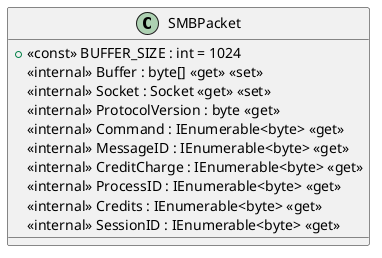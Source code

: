 @startuml
class SMBPacket {
    + <<const>> BUFFER_SIZE : int = 1024
    <<internal>> Buffer : byte[] <<get>> <<set>>
    <<internal>> Socket : Socket <<get>> <<set>>
    <<internal>> ProtocolVersion : byte <<get>>
    <<internal>> Command : IEnumerable<byte> <<get>>
    <<internal>> MessageID : IEnumerable<byte> <<get>>
    <<internal>> CreditCharge : IEnumerable<byte> <<get>>
    <<internal>> ProcessID : IEnumerable<byte> <<get>>
    <<internal>> Credits : IEnumerable<byte> <<get>>
    <<internal>> SessionID : IEnumerable<byte> <<get>>
}
@enduml
